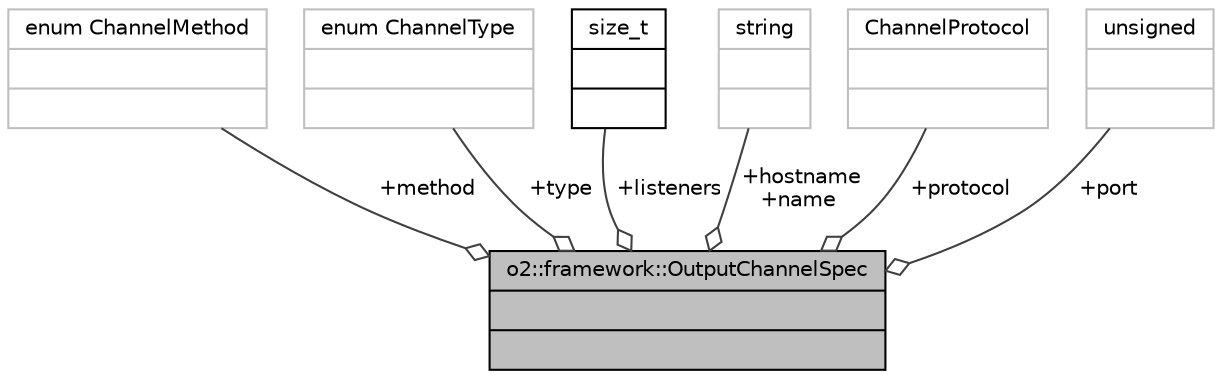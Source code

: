 digraph "o2::framework::OutputChannelSpec"
{
 // INTERACTIVE_SVG=YES
  bgcolor="transparent";
  edge [fontname="Helvetica",fontsize="10",labelfontname="Helvetica",labelfontsize="10"];
  node [fontname="Helvetica",fontsize="10",shape=record];
  Node1 [label="{o2::framework::OutputChannelSpec\n||}",height=0.2,width=0.4,color="black", fillcolor="grey75", style="filled", fontcolor="black"];
  Node2 -> Node1 [color="grey25",fontsize="10",style="solid",label=" +method" ,arrowhead="odiamond",fontname="Helvetica"];
  Node2 [label="{enum ChannelMethod\n||}",height=0.2,width=0.4,color="grey75"];
  Node3 -> Node1 [color="grey25",fontsize="10",style="solid",label=" +type" ,arrowhead="odiamond",fontname="Helvetica"];
  Node3 [label="{enum ChannelType\n||}",height=0.2,width=0.4,color="grey75"];
  Node4 -> Node1 [color="grey25",fontsize="10",style="solid",label=" +listeners" ,arrowhead="odiamond",fontname="Helvetica"];
  Node4 [label="{size_t\n||}",height=0.2,width=0.4,color="black",URL="$dd/de2/classsize__t.html"];
  Node5 -> Node1 [color="grey25",fontsize="10",style="solid",label=" +hostname\n+name" ,arrowhead="odiamond",fontname="Helvetica"];
  Node5 [label="{string\n||}",height=0.2,width=0.4,color="grey75"];
  Node6 -> Node1 [color="grey25",fontsize="10",style="solid",label=" +protocol" ,arrowhead="odiamond",fontname="Helvetica"];
  Node6 [label="{ChannelProtocol\n||}",height=0.2,width=0.4,color="grey75"];
  Node7 -> Node1 [color="grey25",fontsize="10",style="solid",label=" +port" ,arrowhead="odiamond",fontname="Helvetica"];
  Node7 [label="{unsigned\n||}",height=0.2,width=0.4,color="grey75"];
}

